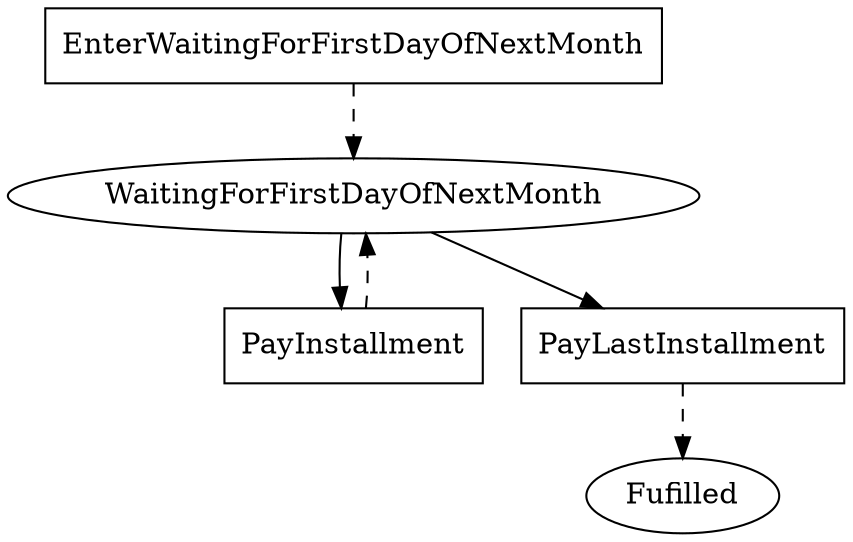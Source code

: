 // THIS IS A GENERATED FILE. DO NOT EDIT.

digraph Instalment_Sale_Hvitved {    
    Fulfilled[label=Fufilled];
    WaitingForFirstDayOfNextMonth[label=WaitingForFirstDayOfNextMonth]
    
     
    EnterWaitingForFirstDayOfNextMonth[label=EnterWaitingForFirstDayOfNextMonth,shape=box];
	PayInstallment[label=PayInstallment,shape=box];
	PayLastInstallment[label=PayLastInstallment,shape=box]    
    
    
    
    WaitingForFirstDayOfNextMonth -> PayInstallment;
	WaitingForFirstDayOfNextMonth -> PayLastInstallment
    
    EnterWaitingForFirstDayOfNextMonth -> WaitingForFirstDayOfNextMonth [style=dashed];
	PayInstallment -> WaitingForFirstDayOfNextMonth [style=dashed];
	PayLastInstallment -> Fulfilled [style=dashed]        
}